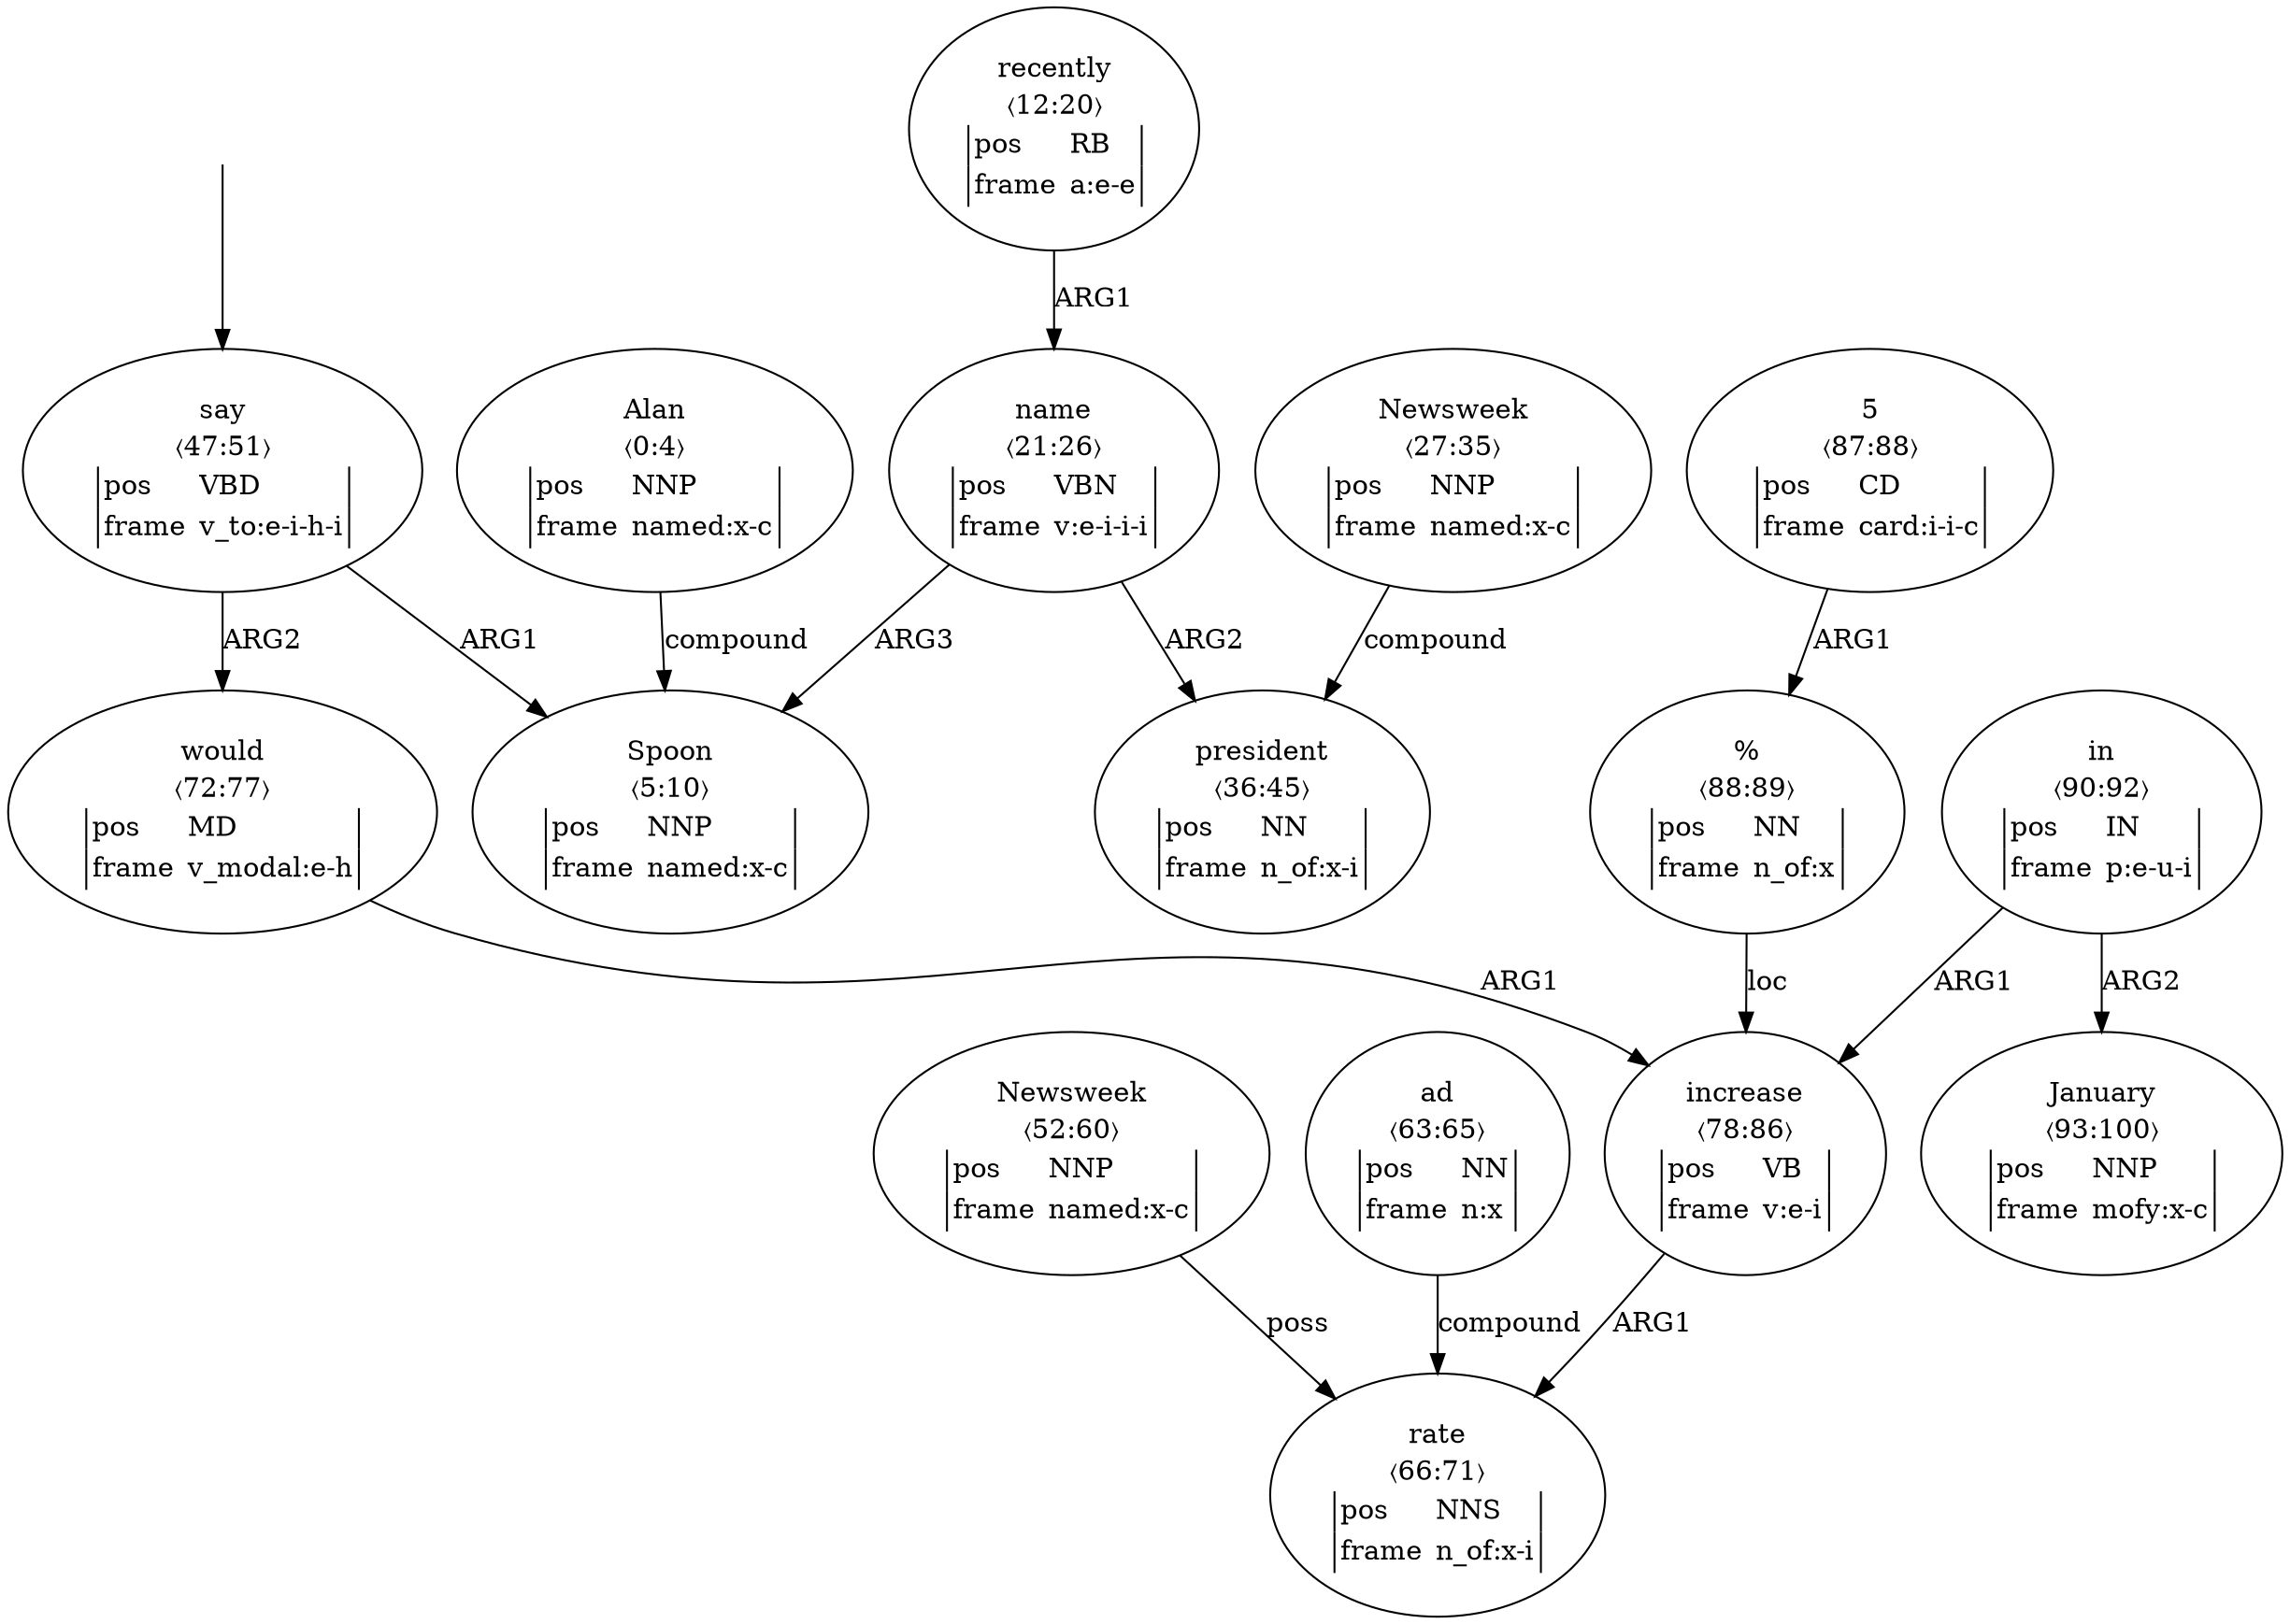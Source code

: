 digraph "20012004" {
  top [ style=invis ];
  top -> 8;
  0 [ label=<<table align="center" border="0" cellspacing="0"><tr><td colspan="2">Alan</td></tr><tr><td colspan="2">〈0:4〉</td></tr><tr><td sides="l" border="1" align="left">pos</td><td sides="r" border="1" align="left">NNP</td></tr><tr><td sides="l" border="1" align="left">frame</td><td sides="r" border="1" align="left">named:x-c</td></tr></table>> ];
  1 [ label=<<table align="center" border="0" cellspacing="0"><tr><td colspan="2">Spoon</td></tr><tr><td colspan="2">〈5:10〉</td></tr><tr><td sides="l" border="1" align="left">pos</td><td sides="r" border="1" align="left">NNP</td></tr><tr><td sides="l" border="1" align="left">frame</td><td sides="r" border="1" align="left">named:x-c</td></tr></table>> ];
  3 [ label=<<table align="center" border="0" cellspacing="0"><tr><td colspan="2">recently</td></tr><tr><td colspan="2">〈12:20〉</td></tr><tr><td sides="l" border="1" align="left">pos</td><td sides="r" border="1" align="left">RB</td></tr><tr><td sides="l" border="1" align="left">frame</td><td sides="r" border="1" align="left">a:e-e</td></tr></table>> ];
  4 [ label=<<table align="center" border="0" cellspacing="0"><tr><td colspan="2">name</td></tr><tr><td colspan="2">〈21:26〉</td></tr><tr><td sides="l" border="1" align="left">pos</td><td sides="r" border="1" align="left">VBN</td></tr><tr><td sides="l" border="1" align="left">frame</td><td sides="r" border="1" align="left">v:e-i-i-i</td></tr></table>> ];
  5 [ label=<<table align="center" border="0" cellspacing="0"><tr><td colspan="2">Newsweek</td></tr><tr><td colspan="2">〈27:35〉</td></tr><tr><td sides="l" border="1" align="left">pos</td><td sides="r" border="1" align="left">NNP</td></tr><tr><td sides="l" border="1" align="left">frame</td><td sides="r" border="1" align="left">named:x-c</td></tr></table>> ];
  6 [ label=<<table align="center" border="0" cellspacing="0"><tr><td colspan="2">president</td></tr><tr><td colspan="2">〈36:45〉</td></tr><tr><td sides="l" border="1" align="left">pos</td><td sides="r" border="1" align="left">NN</td></tr><tr><td sides="l" border="1" align="left">frame</td><td sides="r" border="1" align="left">n_of:x-i</td></tr></table>> ];
  8 [ label=<<table align="center" border="0" cellspacing="0"><tr><td colspan="2">say</td></tr><tr><td colspan="2">〈47:51〉</td></tr><tr><td sides="l" border="1" align="left">pos</td><td sides="r" border="1" align="left">VBD</td></tr><tr><td sides="l" border="1" align="left">frame</td><td sides="r" border="1" align="left">v_to:e-i-h-i</td></tr></table>> ];
  9 [ label=<<table align="center" border="0" cellspacing="0"><tr><td colspan="2">Newsweek</td></tr><tr><td colspan="2">〈52:60〉</td></tr><tr><td sides="l" border="1" align="left">pos</td><td sides="r" border="1" align="left">NNP</td></tr><tr><td sides="l" border="1" align="left">frame</td><td sides="r" border="1" align="left">named:x-c</td></tr></table>> ];
  11 [ label=<<table align="center" border="0" cellspacing="0"><tr><td colspan="2">ad</td></tr><tr><td colspan="2">〈63:65〉</td></tr><tr><td sides="l" border="1" align="left">pos</td><td sides="r" border="1" align="left">NN</td></tr><tr><td sides="l" border="1" align="left">frame</td><td sides="r" border="1" align="left">n:x</td></tr></table>> ];
  12 [ label=<<table align="center" border="0" cellspacing="0"><tr><td colspan="2">rate</td></tr><tr><td colspan="2">〈66:71〉</td></tr><tr><td sides="l" border="1" align="left">pos</td><td sides="r" border="1" align="left">NNS</td></tr><tr><td sides="l" border="1" align="left">frame</td><td sides="r" border="1" align="left">n_of:x-i</td></tr></table>> ];
  13 [ label=<<table align="center" border="0" cellspacing="0"><tr><td colspan="2">would</td></tr><tr><td colspan="2">〈72:77〉</td></tr><tr><td sides="l" border="1" align="left">pos</td><td sides="r" border="1" align="left">MD</td></tr><tr><td sides="l" border="1" align="left">frame</td><td sides="r" border="1" align="left">v_modal:e-h</td></tr></table>> ];
  14 [ label=<<table align="center" border="0" cellspacing="0"><tr><td colspan="2">increase</td></tr><tr><td colspan="2">〈78:86〉</td></tr><tr><td sides="l" border="1" align="left">pos</td><td sides="r" border="1" align="left">VB</td></tr><tr><td sides="l" border="1" align="left">frame</td><td sides="r" border="1" align="left">v:e-i</td></tr></table>> ];
  15 [ label=<<table align="center" border="0" cellspacing="0"><tr><td colspan="2">5</td></tr><tr><td colspan="2">〈87:88〉</td></tr><tr><td sides="l" border="1" align="left">pos</td><td sides="r" border="1" align="left">CD</td></tr><tr><td sides="l" border="1" align="left">frame</td><td sides="r" border="1" align="left">card:i-i-c</td></tr></table>> ];
  16 [ label=<<table align="center" border="0" cellspacing="0"><tr><td colspan="2">%</td></tr><tr><td colspan="2">〈88:89〉</td></tr><tr><td sides="l" border="1" align="left">pos</td><td sides="r" border="1" align="left">NN</td></tr><tr><td sides="l" border="1" align="left">frame</td><td sides="r" border="1" align="left">n_of:x</td></tr></table>> ];
  17 [ label=<<table align="center" border="0" cellspacing="0"><tr><td colspan="2">in</td></tr><tr><td colspan="2">〈90:92〉</td></tr><tr><td sides="l" border="1" align="left">pos</td><td sides="r" border="1" align="left">IN</td></tr><tr><td sides="l" border="1" align="left">frame</td><td sides="r" border="1" align="left">p:e-u-i</td></tr></table>> ];
  18 [ label=<<table align="center" border="0" cellspacing="0"><tr><td colspan="2">January</td></tr><tr><td colspan="2">〈93:100〉</td></tr><tr><td sides="l" border="1" align="left">pos</td><td sides="r" border="1" align="left">NNP</td></tr><tr><td sides="l" border="1" align="left">frame</td><td sides="r" border="1" align="left">mofy:x-c</td></tr></table>> ];
  9 -> 12 [ label="poss" ];
  8 -> 1 [ label="ARG1" ];
  4 -> 6 [ label="ARG2" ];
  8 -> 13 [ label="ARG2" ];
  16 -> 14 [ label="loc" ];
  14 -> 12 [ label="ARG1" ];
  5 -> 6 [ label="compound" ];
  13 -> 14 [ label="ARG1" ];
  17 -> 18 [ label="ARG2" ];
  17 -> 14 [ label="ARG1" ];
  15 -> 16 [ label="ARG1" ];
  11 -> 12 [ label="compound" ];
  3 -> 4 [ label="ARG1" ];
  0 -> 1 [ label="compound" ];
  4 -> 1 [ label="ARG3" ];
}

